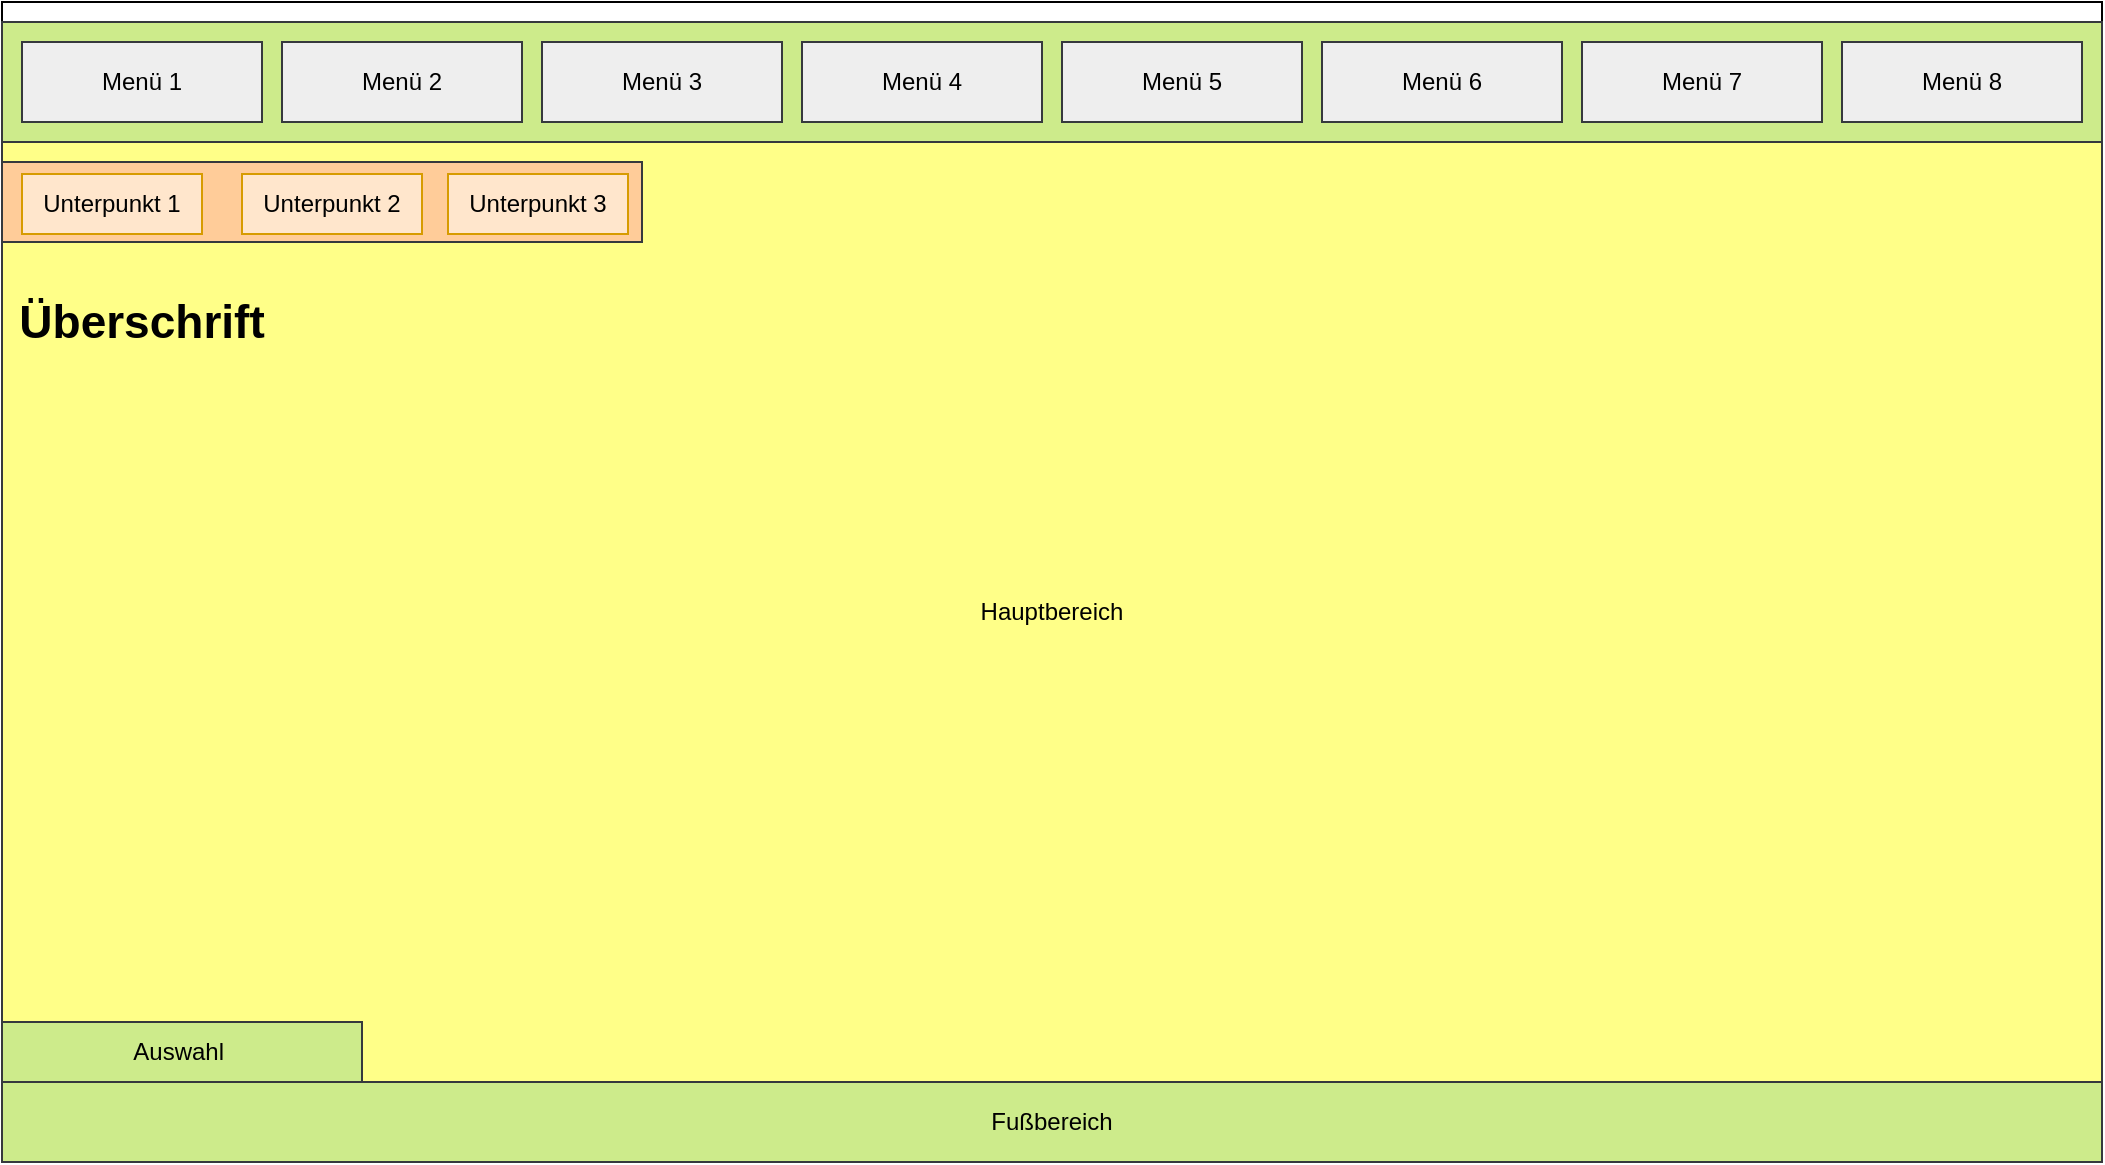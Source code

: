 <mxfile version="15.2.7" type="device"><diagram name="Page-1" id="03018318-947c-dd8e-b7a3-06fadd420f32"><mxGraphModel dx="782" dy="766" grid="1" gridSize="10" guides="1" tooltips="1" connect="1" arrows="1" fold="1" page="1" pageScale="1" pageWidth="1100" pageHeight="850" background="#ffffff" math="0" shadow="0"><root><mxCell id="0"/><mxCell id="1" parent="0"/><mxCell id="L7KvaHwFe2z0JL8AgFhn-1" value="" style="rounded=0;whiteSpace=wrap;html=1;" vertex="1" parent="1"><mxGeometry x="30" y="40" width="1050" height="580" as="geometry"/></mxCell><mxCell id="L7KvaHwFe2z0JL8AgFhn-2" value="" style="rounded=0;whiteSpace=wrap;html=1;fillColor=#cdeb8b;strokeColor=#36393d;" vertex="1" parent="1"><mxGeometry x="30" y="50" width="1050" height="60" as="geometry"/></mxCell><mxCell id="L7KvaHwFe2z0JL8AgFhn-9" value="&lt;span&gt;Menü 8&lt;/span&gt;" style="rounded=0;whiteSpace=wrap;html=1;fillColor=#eeeeee;strokeColor=#36393d;" vertex="1" parent="1"><mxGeometry x="950" y="60" width="120" height="40" as="geometry"/></mxCell><mxCell id="L7KvaHwFe2z0JL8AgFhn-10" value="&lt;span&gt;Menü 7&lt;/span&gt;" style="rounded=0;whiteSpace=wrap;html=1;fillColor=#eeeeee;strokeColor=#36393d;" vertex="1" parent="1"><mxGeometry x="820" y="60" width="120" height="40" as="geometry"/></mxCell><mxCell id="L7KvaHwFe2z0JL8AgFhn-11" value="&lt;span&gt;Menü 6&lt;/span&gt;" style="rounded=0;whiteSpace=wrap;html=1;fillColor=#eeeeee;strokeColor=#36393d;" vertex="1" parent="1"><mxGeometry x="690" y="60" width="120" height="40" as="geometry"/></mxCell><mxCell id="L7KvaHwFe2z0JL8AgFhn-12" value="&lt;span&gt;Menü 5&lt;/span&gt;" style="rounded=0;whiteSpace=wrap;html=1;fillColor=#eeeeee;strokeColor=#36393d;" vertex="1" parent="1"><mxGeometry x="560" y="60" width="120" height="40" as="geometry"/></mxCell><mxCell id="L7KvaHwFe2z0JL8AgFhn-13" value="&lt;span&gt;Menü 4&lt;/span&gt;" style="rounded=0;whiteSpace=wrap;html=1;fillColor=#eeeeee;strokeColor=#36393d;" vertex="1" parent="1"><mxGeometry x="430" y="60" width="120" height="40" as="geometry"/></mxCell><mxCell id="L7KvaHwFe2z0JL8AgFhn-14" value="&lt;span&gt;Menü 3&lt;/span&gt;" style="rounded=0;whiteSpace=wrap;html=1;fillColor=#eeeeee;strokeColor=#36393d;" vertex="1" parent="1"><mxGeometry x="300" y="60" width="120" height="40" as="geometry"/></mxCell><mxCell id="L7KvaHwFe2z0JL8AgFhn-15" value="&lt;span&gt;Menü 2&lt;/span&gt;" style="rounded=0;whiteSpace=wrap;html=1;fillColor=#eeeeee;strokeColor=#36393d;" vertex="1" parent="1"><mxGeometry x="170" y="60" width="120" height="40" as="geometry"/></mxCell><mxCell id="L7KvaHwFe2z0JL8AgFhn-16" value="Menü 1" style="rounded=0;whiteSpace=wrap;html=1;fillColor=#eeeeee;strokeColor=#36393d;" vertex="1" parent="1"><mxGeometry x="40" y="60" width="120" height="40" as="geometry"/></mxCell><mxCell id="L7KvaHwFe2z0JL8AgFhn-27" value="Hauptbereich" style="rounded=0;whiteSpace=wrap;html=1;fillColor=#ffff88;strokeColor=#36393d;" vertex="1" parent="1"><mxGeometry x="30" y="110" width="1050" height="470" as="geometry"/></mxCell><mxCell id="L7KvaHwFe2z0JL8AgFhn-17" value="" style="rounded=0;whiteSpace=wrap;html=1;fillColor=#ffcc99;strokeColor=#36393d;" vertex="1" parent="1"><mxGeometry x="30" y="120" width="320" height="40" as="geometry"/></mxCell><mxCell id="L7KvaHwFe2z0JL8AgFhn-18" value="&lt;span&gt;Unterpunkt 2&lt;/span&gt;" style="rounded=0;whiteSpace=wrap;html=1;fillColor=#ffe6cc;strokeColor=#d79b00;" vertex="1" parent="1"><mxGeometry x="150" y="126" width="90" height="30" as="geometry"/></mxCell><mxCell id="L7KvaHwFe2z0JL8AgFhn-19" value="Unterpunkt 1" style="rounded=0;whiteSpace=wrap;html=1;fillColor=#ffe6cc;strokeColor=#d79b00;" vertex="1" parent="1"><mxGeometry x="40" y="126" width="90" height="30" as="geometry"/></mxCell><mxCell id="L7KvaHwFe2z0JL8AgFhn-22" value="&lt;span&gt;Unterpunkt 3&lt;/span&gt;" style="rounded=0;whiteSpace=wrap;html=1;fillColor=#ffe6cc;strokeColor=#d79b00;" vertex="1" parent="1"><mxGeometry x="253" y="126" width="90" height="30" as="geometry"/></mxCell><mxCell id="L7KvaHwFe2z0JL8AgFhn-25" value="Fußbereich" style="rounded=0;whiteSpace=wrap;html=1;fillColor=#cdeb8b;strokeColor=#36393d;" vertex="1" parent="1"><mxGeometry x="30" y="580" width="1050" height="40" as="geometry"/></mxCell><mxCell id="L7KvaHwFe2z0JL8AgFhn-26" value="Auswahl&amp;nbsp;" style="rounded=0;whiteSpace=wrap;html=1;fillColor=#cdeb8b;strokeColor=#36393d;" vertex="1" parent="1"><mxGeometry x="30" y="550" width="180" height="30" as="geometry"/></mxCell><mxCell id="L7KvaHwFe2z0JL8AgFhn-28" value="&lt;b&gt;&lt;font style=&quot;font-size: 23px&quot;&gt;Überschrift&lt;/font&gt;&lt;/b&gt;" style="text;html=1;strokeColor=none;fillColor=none;align=center;verticalAlign=middle;whiteSpace=wrap;rounded=0;" vertex="1" parent="1"><mxGeometry x="50" y="190" width="100" height="20" as="geometry"/></mxCell></root></mxGraphModel></diagram></mxfile>